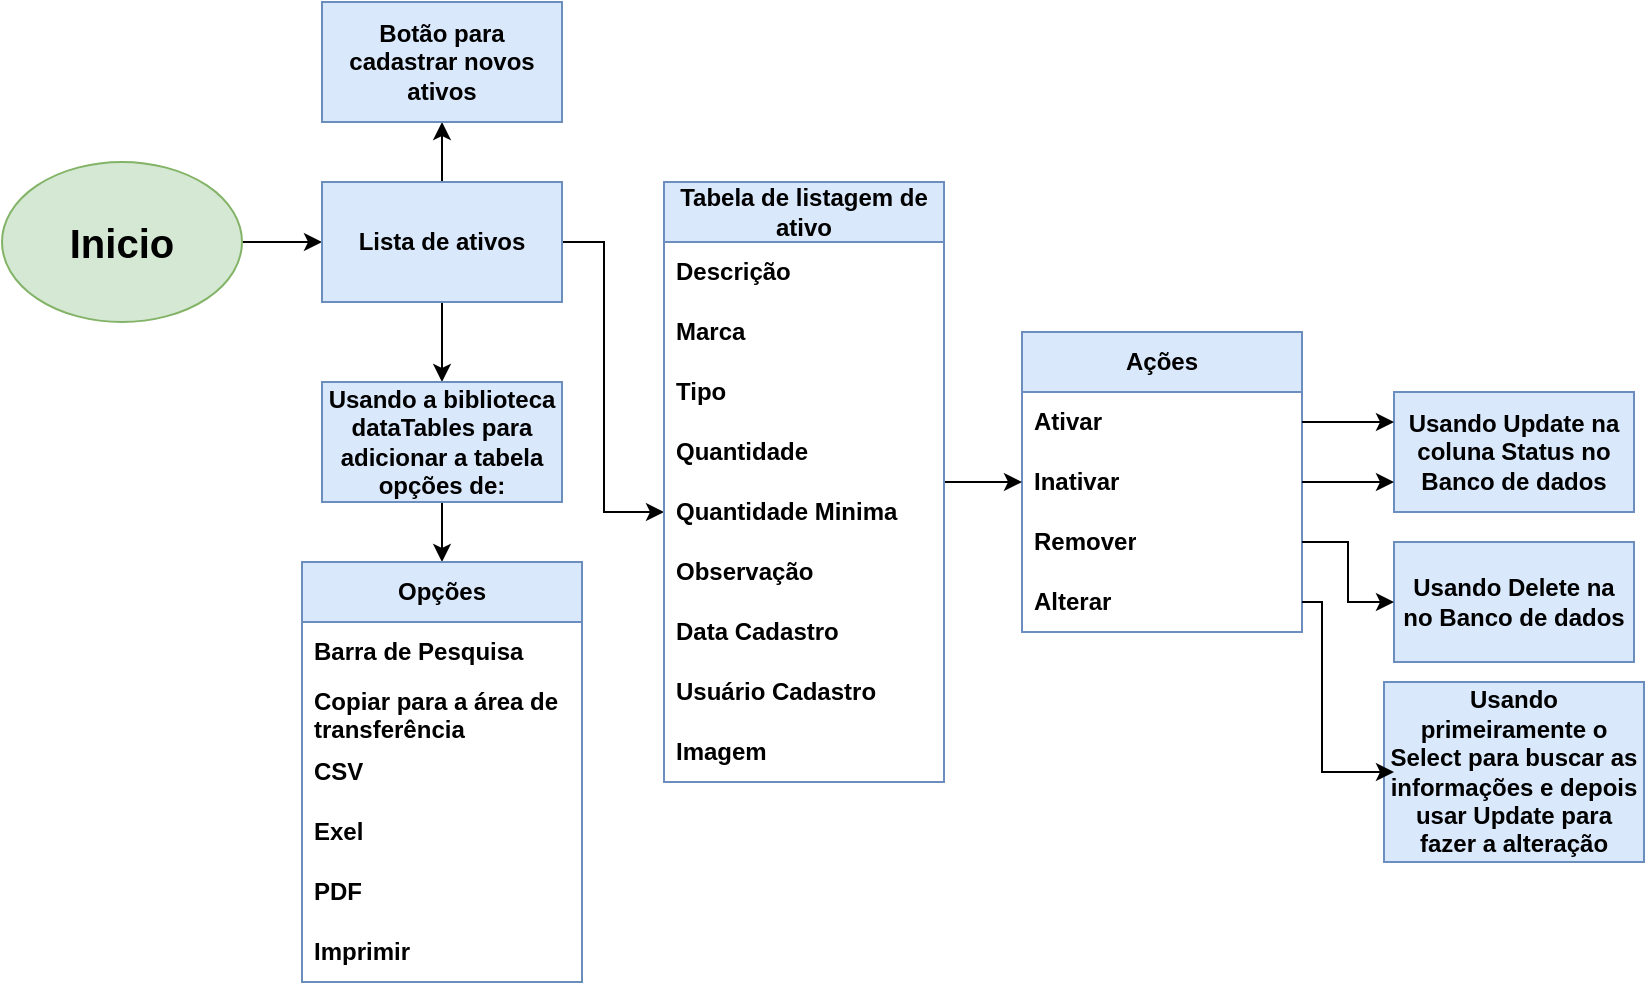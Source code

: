 <mxfile version="26.0.16">
  <diagram name="Página-1" id="mZaNX7tPd2Ex-1gxQd6F">
    <mxGraphModel dx="1647" dy="877" grid="1" gridSize="10" guides="1" tooltips="1" connect="1" arrows="1" fold="1" page="1" pageScale="1" pageWidth="827" pageHeight="1169" math="0" shadow="0">
      <root>
        <mxCell id="0" />
        <mxCell id="1" parent="0" />
        <mxCell id="kgLfIohsycxYmXVChcK0-3" value="" style="edgeStyle=orthogonalEdgeStyle;rounded=0;orthogonalLoop=1;jettySize=auto;html=1;fontStyle=1" parent="1" source="kgLfIohsycxYmXVChcK0-1" target="kgLfIohsycxYmXVChcK0-2" edge="1">
          <mxGeometry relative="1" as="geometry" />
        </mxCell>
        <mxCell id="kgLfIohsycxYmXVChcK0-1" value="&lt;h1 style=&quot;font-size: 20px;&quot;&gt;Inicio&lt;/h1&gt;" style="ellipse;whiteSpace=wrap;html=1;fontSize=20;fontStyle=1;fillColor=#d5e8d4;strokeColor=#82b366;" parent="1" vertex="1">
          <mxGeometry y="240" width="120" height="80" as="geometry" />
        </mxCell>
        <mxCell id="MFzWgjBVIu9gHFKP__ss-11" style="edgeStyle=orthogonalEdgeStyle;rounded=0;orthogonalLoop=1;jettySize=auto;html=1;entryX=0;entryY=0.5;entryDx=0;entryDy=0;" parent="1" target="MFzWgjBVIu9gHFKP__ss-6" edge="1">
          <mxGeometry relative="1" as="geometry">
            <mxPoint x="270" y="280" as="sourcePoint" />
            <Array as="points">
              <mxPoint x="301" y="280" />
              <mxPoint x="301" y="415" />
            </Array>
          </mxGeometry>
        </mxCell>
        <mxCell id="MFzWgjBVIu9gHFKP__ss-12" style="edgeStyle=orthogonalEdgeStyle;rounded=0;orthogonalLoop=1;jettySize=auto;html=1;" parent="1" source="kgLfIohsycxYmXVChcK0-2" target="Bl43CiRE0d_pMLuB3ysB-3" edge="1">
          <mxGeometry relative="1" as="geometry" />
        </mxCell>
        <mxCell id="MFzWgjBVIu9gHFKP__ss-50" style="edgeStyle=orthogonalEdgeStyle;rounded=0;orthogonalLoop=1;jettySize=auto;html=1;" parent="1" source="kgLfIohsycxYmXVChcK0-2" edge="1">
          <mxGeometry relative="1" as="geometry">
            <mxPoint x="220" y="220" as="targetPoint" />
          </mxGeometry>
        </mxCell>
        <mxCell id="kgLfIohsycxYmXVChcK0-2" value="Lista de ativos" style="whiteSpace=wrap;html=1;fontSize=12;fontStyle=1;fillColor=#dae8fc;strokeColor=#6c8ebf;" parent="1" vertex="1">
          <mxGeometry x="160" y="250" width="120" height="60" as="geometry" />
        </mxCell>
        <mxCell id="kgLfIohsycxYmXVChcK0-5" value="Ações" style="swimlane;fontStyle=1;childLayout=stackLayout;horizontal=1;startSize=30;horizontalStack=0;resizeParent=1;resizeParentMax=0;resizeLast=0;collapsible=1;marginBottom=0;whiteSpace=wrap;html=1;fillColor=#dae8fc;strokeColor=#6c8ebf;" parent="1" vertex="1">
          <mxGeometry x="510" y="325" width="140" height="150" as="geometry" />
        </mxCell>
        <mxCell id="kgLfIohsycxYmXVChcK0-6" value="Ativar" style="text;strokeColor=none;fillColor=none;align=left;verticalAlign=middle;spacingLeft=4;spacingRight=4;overflow=hidden;points=[[0,0.5],[1,0.5]];portConstraint=eastwest;rotatable=0;whiteSpace=wrap;html=1;fontStyle=1" parent="kgLfIohsycxYmXVChcK0-5" vertex="1">
          <mxGeometry y="30" width="140" height="30" as="geometry" />
        </mxCell>
        <mxCell id="kgLfIohsycxYmXVChcK0-7" value="Inativar" style="text;strokeColor=none;fillColor=none;align=left;verticalAlign=middle;spacingLeft=4;spacingRight=4;overflow=hidden;points=[[0,0.5],[1,0.5]];portConstraint=eastwest;rotatable=0;whiteSpace=wrap;html=1;fontStyle=1" parent="kgLfIohsycxYmXVChcK0-5" vertex="1">
          <mxGeometry y="60" width="140" height="30" as="geometry" />
        </mxCell>
        <mxCell id="kgLfIohsycxYmXVChcK0-8" value="Remover" style="text;strokeColor=none;fillColor=none;align=left;verticalAlign=middle;spacingLeft=4;spacingRight=4;overflow=hidden;points=[[0,0.5],[1,0.5]];portConstraint=eastwest;rotatable=0;whiteSpace=wrap;html=1;fontStyle=1" parent="kgLfIohsycxYmXVChcK0-5" vertex="1">
          <mxGeometry y="90" width="140" height="30" as="geometry" />
        </mxCell>
        <mxCell id="kgLfIohsycxYmXVChcK0-9" value="Alterar" style="text;strokeColor=none;fillColor=none;align=left;verticalAlign=middle;spacingLeft=4;spacingRight=4;overflow=hidden;points=[[0,0.5],[1,0.5]];portConstraint=eastwest;rotatable=0;whiteSpace=wrap;html=1;fontStyle=1" parent="kgLfIohsycxYmXVChcK0-5" vertex="1">
          <mxGeometry y="120" width="140" height="30" as="geometry" />
        </mxCell>
        <mxCell id="MFzWgjBVIu9gHFKP__ss-13" style="edgeStyle=orthogonalEdgeStyle;rounded=0;orthogonalLoop=1;jettySize=auto;html=1;" parent="1" source="Bl43CiRE0d_pMLuB3ysB-3" edge="1">
          <mxGeometry relative="1" as="geometry">
            <mxPoint x="220" y="440.0" as="targetPoint" />
          </mxGeometry>
        </mxCell>
        <mxCell id="Bl43CiRE0d_pMLuB3ysB-3" value="Usando a biblioteca dataTables para adicionar a tabela opções de:" style="whiteSpace=wrap;html=1;fontStyle=1;fillColor=#dae8fc;strokeColor=#6c8ebf;" parent="1" vertex="1">
          <mxGeometry x="160" y="350" width="120" height="60" as="geometry" />
        </mxCell>
        <mxCell id="MFzWgjBVIu9gHFKP__ss-34" style="edgeStyle=orthogonalEdgeStyle;rounded=0;orthogonalLoop=1;jettySize=auto;html=1;" parent="1" source="MFzWgjBVIu9gHFKP__ss-1" target="kgLfIohsycxYmXVChcK0-5" edge="1">
          <mxGeometry relative="1" as="geometry" />
        </mxCell>
        <mxCell id="MFzWgjBVIu9gHFKP__ss-1" value="Tabela de listagem de ativo" style="swimlane;fontStyle=1;childLayout=stackLayout;horizontal=1;startSize=30;horizontalStack=0;resizeParent=1;resizeParentMax=0;resizeLast=0;collapsible=1;marginBottom=0;whiteSpace=wrap;html=1;fillColor=#dae8fc;strokeColor=#6c8ebf;" parent="1" vertex="1">
          <mxGeometry x="331" y="250" width="140" height="300" as="geometry" />
        </mxCell>
        <mxCell id="MFzWgjBVIu9gHFKP__ss-2" value="Descrição" style="text;strokeColor=none;fillColor=none;align=left;verticalAlign=middle;spacingLeft=4;spacingRight=4;overflow=hidden;points=[[0,0.5],[1,0.5]];portConstraint=eastwest;rotatable=0;whiteSpace=wrap;html=1;fontStyle=1" parent="MFzWgjBVIu9gHFKP__ss-1" vertex="1">
          <mxGeometry y="30" width="140" height="30" as="geometry" />
        </mxCell>
        <mxCell id="MFzWgjBVIu9gHFKP__ss-3" value="Marca" style="text;strokeColor=none;fillColor=none;align=left;verticalAlign=middle;spacingLeft=4;spacingRight=4;overflow=hidden;points=[[0,0.5],[1,0.5]];portConstraint=eastwest;rotatable=0;whiteSpace=wrap;html=1;fontStyle=1" parent="MFzWgjBVIu9gHFKP__ss-1" vertex="1">
          <mxGeometry y="60" width="140" height="30" as="geometry" />
        </mxCell>
        <mxCell id="MFzWgjBVIu9gHFKP__ss-4" value="Tipo" style="text;strokeColor=none;fillColor=none;align=left;verticalAlign=middle;spacingLeft=4;spacingRight=4;overflow=hidden;points=[[0,0.5],[1,0.5]];portConstraint=eastwest;rotatable=0;whiteSpace=wrap;html=1;fontStyle=1" parent="MFzWgjBVIu9gHFKP__ss-1" vertex="1">
          <mxGeometry y="90" width="140" height="30" as="geometry" />
        </mxCell>
        <mxCell id="MFzWgjBVIu9gHFKP__ss-5" value="Quantidade&lt;span style=&quot;color: rgba(0, 0, 0, 0); font-family: monospace; font-size: 0px; font-weight: 400; text-wrap-mode: nowrap;&quot;&gt;%3CmxGraphModel%3E%3Croot%3E%3CmxCell%20id%3D%220%22%2F%3E%3CmxCell%20id%3D%221%22%20parent%3D%220%22%2F%3E%3CmxCell%20id%3D%222%22%20value%3D%22Bot%C3%B5es%22%20style%3D%22swimlane%3BfontStyle%3D1%3BchildLayout%3DstackLayout%3Bhorizontal%3D1%3BstartSize%3D30%3BhorizontalStack%3D0%3BresizeParent%3D1%3BresizeParentMax%3D0%3BresizeLast%3D0%3Bcollapsible%3D1%3BmarginBottom%3D0%3BwhiteSpace%3Dwrap%3Bhtml%3D1%3BfillColor%3D%23dae8fc%3BstrokeColor%3D%236c8ebf%3B%22%20vertex%3D%221%22%20parent%3D%221%22%3E%3CmxGeometry%20x%3D%22590%22%20y%3D%22170%22%20width%3D%22140%22%20height%3D%22150%22%20as%3D%22geometry%22%2F%3E%3C%2FmxCell%3E%3CmxCell%20id%3D%223%22%20value%3D%22Ativar%22%20style%3D%22text%3BstrokeColor%3Dnone%3BfillColor%3Dnone%3Balign%3Dleft%3BverticalAlign%3Dmiddle%3BspacingLeft%3D4%3BspacingRight%3D4%3Boverflow%3Dhidden%3Bpoints%3D%5B%5B0%2C0.5%5D%2C%5B1%2C0.5%5D%5D%3BportConstraint%3Deastwest%3Brotatable%3D0%3BwhiteSpace%3Dwrap%3Bhtml%3D1%3BfontStyle%3D1%22%20vertex%3D%221%22%20parent%3D%222%22%3E%3CmxGeometry%20y%3D%2230%22%20width%3D%22140%22%20height%3D%2230%22%20as%3D%22geometry%22%2F%3E%3C%2FmxCell%3E%3CmxCell%20id%3D%224%22%20value%3D%22Inativar%22%20style%3D%22text%3BstrokeColor%3Dnone%3BfillColor%3Dnone%3Balign%3Dleft%3BverticalAlign%3Dmiddle%3BspacingLeft%3D4%3BspacingRight%3D4%3Boverflow%3Dhidden%3Bpoints%3D%5B%5B0%2C0.5%5D%2C%5B1%2C0.5%5D%5D%3BportConstraint%3Deastwest%3Brotatable%3D0%3BwhiteSpace%3Dwrap%3Bhtml%3D1%3BfontStyle%3D1%22%20vertex%3D%221%22%20parent%3D%222%22%3E%3CmxGeometry%20y%3D%2260%22%20width%3D%22140%22%20height%3D%2230%22%20as%3D%22geometry%22%2F%3E%3C%2FmxCell%3E%3CmxCell%20id%3D%225%22%20value%3D%22Remover%22%20style%3D%22text%3BstrokeColor%3Dnone%3BfillColor%3Dnone%3Balign%3Dleft%3BverticalAlign%3Dmiddle%3BspacingLeft%3D4%3BspacingRight%3D4%3Boverflow%3Dhidden%3Bpoints%3D%5B%5B0%2C0.5%5D%2C%5B1%2C0.5%5D%5D%3BportConstraint%3Deastwest%3Brotatable%3D0%3BwhiteSpace%3Dwrap%3Bhtml%3D1%3BfontStyle%3D1%22%20vertex%3D%221%22%20parent%3D%222%22%3E%3CmxGeometry%20y%3D%2290%22%20width%3D%22140%22%20height%3D%2230%22%20as%3D%22geometry%22%2F%3E%3C%2FmxCell%3E%3CmxCell%20id%3D%226%22%20value%3D%22Alterar%22%20style%3D%22text%3BstrokeColor%3Dnone%3BfillColor%3Dnone%3Balign%3Dleft%3BverticalAlign%3Dmiddle%3BspacingLeft%3D4%3BspacingRight%3D4%3Boverflow%3Dhidden%3Bpoints%3D%5B%5B0%2C0.5%5D%2C%5B1%2C0.5%5D%5D%3BportConstraint%3Deastwest%3Brotatable%3D0%3BwhiteSpace%3Dwrap%3Bhtml%3D1%3BfontStyle%3D1%22%20vertex%3D%221%22%20parent%3D%222%22%3E%3CmxGeometry%20y%3D%22120%22%20width%3D%22140%22%20height%3D%2230%22%20as%3D%22geometry%22%2F%3E%3C%2FmxCell%3E%3C%2Froot%3E%3C%2FmxGraphModel%3E&lt;/span&gt;" style="text;strokeColor=none;fillColor=none;align=left;verticalAlign=middle;spacingLeft=4;spacingRight=4;overflow=hidden;points=[[0,0.5],[1,0.5]];portConstraint=eastwest;rotatable=0;whiteSpace=wrap;html=1;fontStyle=1" parent="MFzWgjBVIu9gHFKP__ss-1" vertex="1">
          <mxGeometry y="120" width="140" height="30" as="geometry" />
        </mxCell>
        <mxCell id="MFzWgjBVIu9gHFKP__ss-6" value="Quantidade Minima&lt;span style=&quot;color: rgba(0, 0, 0, 0); font-family: monospace; font-size: 0px; font-weight: 400; text-wrap-mode: nowrap;&quot;&gt;%3CmxGraphModel%3E%3Croot%3E%3CmxCell%20id%3D%220%22%2F%3E%3CmxCell%20id%3D%221%22%20parent%3D%220%22%2F%3E%3CmxCell%20id%3D%222%22%20value%3D%22Bot%C3%B5es%22%20style%3D%22swimlane%3BfontStyle%3D1%3BchildLayout%3DstackLayout%3Bhorizontal%3D1%3BstartSize%3D30%3BhorizontalStack%3D0%3BresizeParent%3D1%3BresizeParentMax%3D0%3BresizeLast%3D0%3Bcollapsible%3D1%3BmarginBottom%3D0%3BwhiteSpace%3Dwrap%3Bhtml%3D1%3BfillColor%3D%23dae8fc%3BstrokeColor%3D%236c8ebf%3B%22%20vertex%3D%221%22%20parent%3D%221%22%3E%3CmxGeometry%20x%3D%22590%22%20y%3D%22170%22%20width%3D%22140%22%20height%3D%22150%22%20as%3D%22geometry%22%2F%3E%3C%2FmxCell%3E%3CmxCell%20id%3D%223%22%20value%3D%22Ativar%22%20style%3D%22text%3BstrokeColor%3Dnone%3BfillColor%3Dnone%3Balign%3Dleft%3BverticalAlign%3Dmiddle%3BspacingLeft%3D4%3BspacingRight%3D4%3Boverflow%3Dhidden%3Bpoints%3D%5B%5B0%2C0.5%5D%2C%5B1%2C0.5%5D%5D%3BportConstraint%3Deastwest%3Brotatable%3D0%3BwhiteSpace%3Dwrap%3Bhtml%3D1%3BfontStyle%3D1%22%20vertex%3D%221%22%20parent%3D%222%22%3E%3CmxGeometry%20y%3D%2230%22%20width%3D%22140%22%20height%3D%2230%22%20as%3D%22geometry%22%2F%3E%3C%2FmxCell%3E%3CmxCell%20id%3D%224%22%20value%3D%22Inativar%22%20style%3D%22text%3BstrokeColor%3Dnone%3BfillColor%3Dnone%3Balign%3Dleft%3BverticalAlign%3Dmiddle%3BspacingLeft%3D4%3BspacingRight%3D4%3Boverflow%3Dhidden%3Bpoints%3D%5B%5B0%2C0.5%5D%2C%5B1%2C0.5%5D%5D%3BportConstraint%3Deastwest%3Brotatable%3D0%3BwhiteSpace%3Dwrap%3Bhtml%3D1%3BfontStyle%3D1%22%20vertex%3D%221%22%20parent%3D%222%22%3E%3CmxGeometry%20y%3D%2260%22%20width%3D%22140%22%20height%3D%2230%22%20as%3D%22geometry%22%2F%3E%3C%2FmxCell%3E%3CmxCell%20id%3D%225%22%20value%3D%22Remover%22%20style%3D%22text%3BstrokeColor%3Dnone%3BfillColor%3Dnone%3Balign%3Dleft%3BverticalAlign%3Dmiddle%3BspacingLeft%3D4%3BspacingRight%3D4%3Boverflow%3Dhidden%3Bpoints%3D%5B%5B0%2C0.5%5D%2C%5B1%2C0.5%5D%5D%3BportConstraint%3Deastwest%3Brotatable%3D0%3BwhiteSpace%3Dwrap%3Bhtml%3D1%3BfontStyle%3D1%22%20vertex%3D%221%22%20parent%3D%222%22%3E%3CmxGeometry%20y%3D%2290%22%20width%3D%22140%22%20height%3D%2230%22%20as%3D%22geometry%22%2F%3E%3C%2FmxCell%3E%3CmxCell%20id%3D%226%22%20value%3D%22Alterar%22%20style%3D%22text%3BstrokeColor%3Dnone%3BfillColor%3Dnone%3Balign%3Dleft%3BverticalAlign%3Dmiddle%3BspacingLeft%3D4%3BspacingRight%3D4%3Boverflow%3Dhidden%3Bpoints%3D%5B%5B0%2C0.5%5D%2C%5B1%2C0.5%5D%5D%3BportConstraint%3Deastwest%3Brotatable%3D0%3BwhiteSpace%3Dwrap%3Bhtml%3D1%3BfontStyle%3D1%22%20vertex%3D%221%22%20parent%3D%222%22%3E%3CmxGeometry%20y%3D%22120%22%20width%3D%22140%22%20height%3D%2230%22%20as%3D%22geometry%22%2F%3E%3C%2FmxCell%3E%3C%2Froot%3E%3C%2FmxGraphModel%3E MMMMAsdasdasdasd&amp;nbsp; &amp;lt;a&lt;/span&gt;" style="text;strokeColor=none;fillColor=none;align=left;verticalAlign=middle;spacingLeft=4;spacingRight=4;overflow=hidden;points=[[0,0.5],[1,0.5]];portConstraint=eastwest;rotatable=0;whiteSpace=wrap;html=1;fontStyle=1" parent="MFzWgjBVIu9gHFKP__ss-1" vertex="1">
          <mxGeometry y="150" width="140" height="30" as="geometry" />
        </mxCell>
        <mxCell id="MFzWgjBVIu9gHFKP__ss-7" value="Observação" style="text;strokeColor=none;fillColor=none;align=left;verticalAlign=middle;spacingLeft=4;spacingRight=4;overflow=hidden;points=[[0,0.5],[1,0.5]];portConstraint=eastwest;rotatable=0;whiteSpace=wrap;html=1;fontStyle=1" parent="MFzWgjBVIu9gHFKP__ss-1" vertex="1">
          <mxGeometry y="180" width="140" height="30" as="geometry" />
        </mxCell>
        <mxCell id="MFzWgjBVIu9gHFKP__ss-8" value="Data Cadastro" style="text;strokeColor=none;fillColor=none;align=left;verticalAlign=middle;spacingLeft=4;spacingRight=4;overflow=hidden;points=[[0,0.5],[1,0.5]];portConstraint=eastwest;rotatable=0;whiteSpace=wrap;html=1;fontStyle=1" parent="MFzWgjBVIu9gHFKP__ss-1" vertex="1">
          <mxGeometry y="210" width="140" height="30" as="geometry" />
        </mxCell>
        <mxCell id="MFzWgjBVIu9gHFKP__ss-9" value="Usuário Cadastro" style="text;strokeColor=none;fillColor=none;align=left;verticalAlign=middle;spacingLeft=4;spacingRight=4;overflow=hidden;points=[[0,0.5],[1,0.5]];portConstraint=eastwest;rotatable=0;whiteSpace=wrap;html=1;fontStyle=1" parent="MFzWgjBVIu9gHFKP__ss-1" vertex="1">
          <mxGeometry y="240" width="140" height="30" as="geometry" />
        </mxCell>
        <mxCell id="MFzWgjBVIu9gHFKP__ss-10" value="Imagem" style="text;strokeColor=none;fillColor=none;align=left;verticalAlign=middle;spacingLeft=4;spacingRight=4;overflow=hidden;points=[[0,0.5],[1,0.5]];portConstraint=eastwest;rotatable=0;whiteSpace=wrap;html=1;fontStyle=1" parent="MFzWgjBVIu9gHFKP__ss-1" vertex="1">
          <mxGeometry y="270" width="140" height="30" as="geometry" />
        </mxCell>
        <mxCell id="MFzWgjBVIu9gHFKP__ss-19" value="Opções" style="swimlane;fontStyle=1;childLayout=stackLayout;horizontal=1;startSize=30;horizontalStack=0;resizeParent=1;resizeParentMax=0;resizeLast=0;collapsible=1;marginBottom=0;whiteSpace=wrap;html=1;fillColor=#dae8fc;strokeColor=#6c8ebf;" parent="1" vertex="1">
          <mxGeometry x="150" y="440" width="140" height="210" as="geometry" />
        </mxCell>
        <mxCell id="MFzWgjBVIu9gHFKP__ss-20" value="Barra de Pesquisa" style="text;strokeColor=none;fillColor=none;align=left;verticalAlign=middle;spacingLeft=4;spacingRight=4;overflow=hidden;points=[[0,0.5],[1,0.5]];portConstraint=eastwest;rotatable=0;whiteSpace=wrap;html=1;fontStyle=1" parent="MFzWgjBVIu9gHFKP__ss-19" vertex="1">
          <mxGeometry y="30" width="140" height="30" as="geometry" />
        </mxCell>
        <mxCell id="MFzWgjBVIu9gHFKP__ss-21" value="Copiar para a área de transferência" style="text;strokeColor=none;fillColor=none;align=left;verticalAlign=middle;spacingLeft=4;spacingRight=4;overflow=hidden;points=[[0,0.5],[1,0.5]];portConstraint=eastwest;rotatable=0;whiteSpace=wrap;html=1;fontStyle=1" parent="MFzWgjBVIu9gHFKP__ss-19" vertex="1">
          <mxGeometry y="60" width="140" height="30" as="geometry" />
        </mxCell>
        <mxCell id="MFzWgjBVIu9gHFKP__ss-22" value="CSV" style="text;strokeColor=none;fillColor=none;align=left;verticalAlign=middle;spacingLeft=4;spacingRight=4;overflow=hidden;points=[[0,0.5],[1,0.5]];portConstraint=eastwest;rotatable=0;whiteSpace=wrap;html=1;fontStyle=1" parent="MFzWgjBVIu9gHFKP__ss-19" vertex="1">
          <mxGeometry y="90" width="140" height="30" as="geometry" />
        </mxCell>
        <mxCell id="MFzWgjBVIu9gHFKP__ss-23" value="Exel" style="text;strokeColor=none;fillColor=none;align=left;verticalAlign=middle;spacingLeft=4;spacingRight=4;overflow=hidden;points=[[0,0.5],[1,0.5]];portConstraint=eastwest;rotatable=0;whiteSpace=wrap;html=1;fontStyle=1" parent="MFzWgjBVIu9gHFKP__ss-19" vertex="1">
          <mxGeometry y="120" width="140" height="30" as="geometry" />
        </mxCell>
        <mxCell id="MFzWgjBVIu9gHFKP__ss-24" value="PDF" style="text;strokeColor=none;fillColor=none;align=left;verticalAlign=middle;spacingLeft=4;spacingRight=4;overflow=hidden;points=[[0,0.5],[1,0.5]];portConstraint=eastwest;rotatable=0;whiteSpace=wrap;html=1;fontStyle=1" parent="MFzWgjBVIu9gHFKP__ss-19" vertex="1">
          <mxGeometry y="150" width="140" height="30" as="geometry" />
        </mxCell>
        <mxCell id="MFzWgjBVIu9gHFKP__ss-31" value="Imprimir" style="text;strokeColor=none;fillColor=none;align=left;verticalAlign=middle;spacingLeft=4;spacingRight=4;overflow=hidden;points=[[0,0.5],[1,0.5]];portConstraint=eastwest;rotatable=0;whiteSpace=wrap;html=1;fontStyle=1" parent="MFzWgjBVIu9gHFKP__ss-19" vertex="1">
          <mxGeometry y="180" width="140" height="30" as="geometry" />
        </mxCell>
        <mxCell id="MFzWgjBVIu9gHFKP__ss-35" value="Usando Update na coluna Status no Banco de dados" style="whiteSpace=wrap;html=1;fontStyle=1;fillColor=#dae8fc;strokeColor=#6c8ebf;" parent="1" vertex="1">
          <mxGeometry x="696" y="355" width="120" height="60" as="geometry" />
        </mxCell>
        <mxCell id="MFzWgjBVIu9gHFKP__ss-39" value="Usando Delete na no Banco de dados" style="whiteSpace=wrap;html=1;fontStyle=1;fillColor=#dae8fc;strokeColor=#6c8ebf;" parent="1" vertex="1">
          <mxGeometry x="696" y="430" width="120" height="60" as="geometry" />
        </mxCell>
        <mxCell id="MFzWgjBVIu9gHFKP__ss-40" style="edgeStyle=orthogonalEdgeStyle;rounded=0;orthogonalLoop=1;jettySize=auto;html=1;entryX=0;entryY=0.5;entryDx=0;entryDy=0;" parent="1" source="kgLfIohsycxYmXVChcK0-8" target="MFzWgjBVIu9gHFKP__ss-39" edge="1">
          <mxGeometry relative="1" as="geometry" />
        </mxCell>
        <mxCell id="MFzWgjBVIu9gHFKP__ss-42" value="Usando primeiramente o Select para buscar as informações e depois usar Update para fazer a alteração" style="whiteSpace=wrap;html=1;fontStyle=1;fillColor=#dae8fc;strokeColor=#6c8ebf;" parent="1" vertex="1">
          <mxGeometry x="691" y="500" width="130" height="90" as="geometry" />
        </mxCell>
        <mxCell id="MFzWgjBVIu9gHFKP__ss-47" style="edgeStyle=orthogonalEdgeStyle;rounded=0;orthogonalLoop=1;jettySize=auto;html=1;entryX=0;entryY=0.25;entryDx=0;entryDy=0;" parent="1" source="kgLfIohsycxYmXVChcK0-6" target="MFzWgjBVIu9gHFKP__ss-35" edge="1">
          <mxGeometry relative="1" as="geometry" />
        </mxCell>
        <mxCell id="MFzWgjBVIu9gHFKP__ss-48" style="edgeStyle=orthogonalEdgeStyle;rounded=0;orthogonalLoop=1;jettySize=auto;html=1;entryX=0;entryY=0.75;entryDx=0;entryDy=0;" parent="1" source="kgLfIohsycxYmXVChcK0-7" target="MFzWgjBVIu9gHFKP__ss-35" edge="1">
          <mxGeometry relative="1" as="geometry" />
        </mxCell>
        <mxCell id="MFzWgjBVIu9gHFKP__ss-49" style="edgeStyle=orthogonalEdgeStyle;rounded=0;orthogonalLoop=1;jettySize=auto;html=1;entryX=0;entryY=0.5;entryDx=0;entryDy=0;" parent="1" source="kgLfIohsycxYmXVChcK0-9" edge="1">
          <mxGeometry relative="1" as="geometry">
            <mxPoint x="696" y="545" as="targetPoint" />
            <Array as="points">
              <mxPoint x="660" y="460" />
              <mxPoint x="660" y="545" />
            </Array>
          </mxGeometry>
        </mxCell>
        <mxCell id="MFzWgjBVIu9gHFKP__ss-51" value="Botão para cadastrar novos ativos" style="whiteSpace=wrap;html=1;fontSize=12;fontStyle=1;fillColor=#dae8fc;strokeColor=#6c8ebf;" parent="1" vertex="1">
          <mxGeometry x="160" y="160" width="120" height="60" as="geometry" />
        </mxCell>
      </root>
    </mxGraphModel>
  </diagram>
</mxfile>
